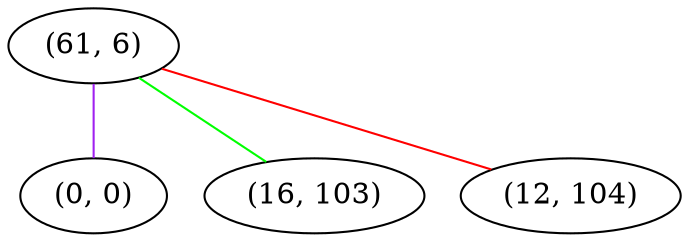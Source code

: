 graph "" {
"(61, 6)";
"(0, 0)";
"(16, 103)";
"(12, 104)";
"(61, 6)" -- "(0, 0)"  [color=purple, key=0, weight=4];
"(61, 6)" -- "(16, 103)"  [color=green, key=0, weight=2];
"(61, 6)" -- "(12, 104)"  [color=red, key=0, weight=1];
}

